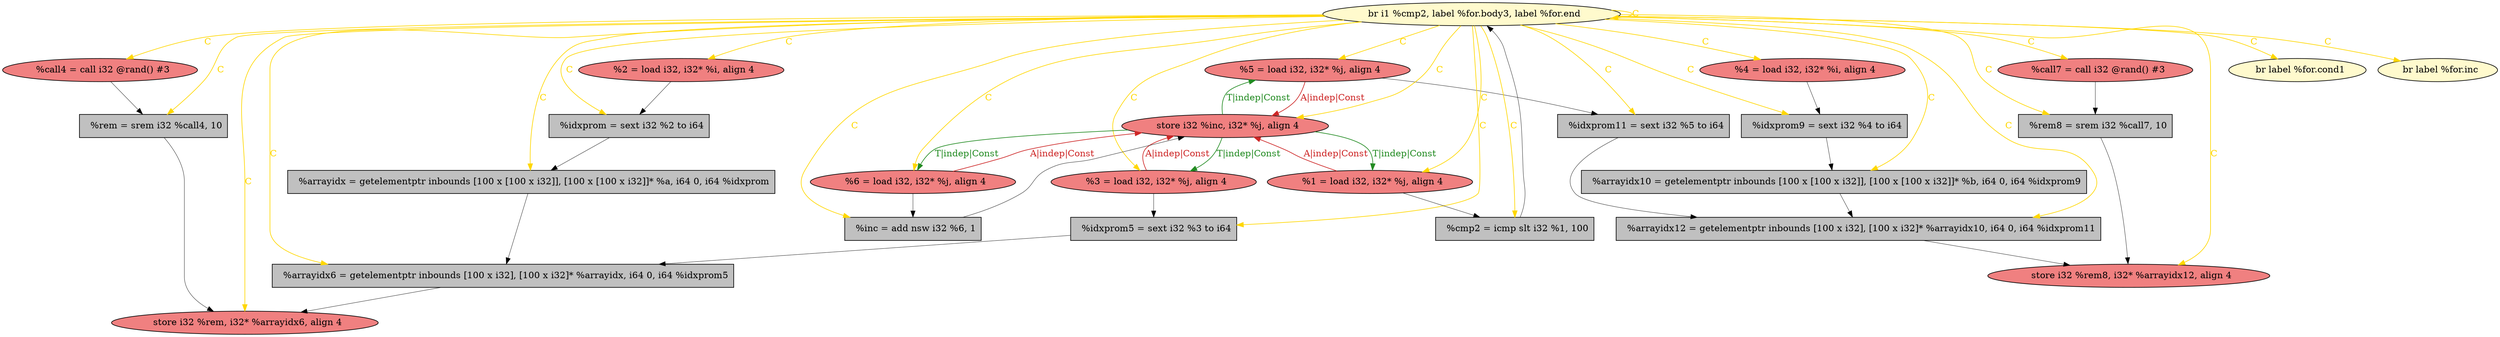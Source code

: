 
digraph G {


node1347 [fillcolor=grey,label="  %idxprom5 = sext i32 %3 to i64",shape=rectangle,style=filled ]
node1346 [fillcolor=lightcoral,label="  %2 = load i32, i32* %i, align 4",shape=ellipse,style=filled ]
node1344 [fillcolor=lightcoral,label="  %5 = load i32, i32* %j, align 4",shape=ellipse,style=filled ]
node1345 [fillcolor=grey,label="  %arrayidx10 = getelementptr inbounds [100 x [100 x i32]], [100 x [100 x i32]]* %b, i64 0, i64 %idxprom9",shape=rectangle,style=filled ]
node1343 [fillcolor=lightcoral,label="  %6 = load i32, i32* %j, align 4",shape=ellipse,style=filled ]
node1342 [fillcolor=grey,label="  %idxprom11 = sext i32 %5 to i64",shape=rectangle,style=filled ]
node1331 [fillcolor=grey,label="  %idxprom = sext i32 %2 to i64",shape=rectangle,style=filled ]
node1329 [fillcolor=lightcoral,label="  store i32 %rem, i32* %arrayidx6, align 4",shape=ellipse,style=filled ]
node1350 [fillcolor=lightcoral,label="  %call4 = call i32 @rand() #3",shape=ellipse,style=filled ]
node1349 [fillcolor=grey,label="  %arrayidx = getelementptr inbounds [100 x [100 x i32]], [100 x [100 x i32]]* %a, i64 0, i64 %idxprom",shape=rectangle,style=filled ]
node1328 [fillcolor=lightcoral,label="  %call7 = call i32 @rand() #3",shape=ellipse,style=filled ]
node1326 [fillcolor=grey,label="  %rem8 = srem i32 %call7, 10",shape=rectangle,style=filled ]
node1351 [fillcolor=grey,label="  %rem = srem i32 %call4, 10",shape=rectangle,style=filled ]
node1348 [fillcolor=lightcoral,label="  %4 = load i32, i32* %i, align 4",shape=ellipse,style=filled ]
node1332 [fillcolor=grey,label="  %cmp2 = icmp slt i32 %1, 100",shape=rectangle,style=filled ]
node1334 [fillcolor=lightcoral,label="  %3 = load i32, i32* %j, align 4",shape=ellipse,style=filled ]
node1333 [fillcolor=grey,label="  %idxprom9 = sext i32 %4 to i64",shape=rectangle,style=filled ]
node1327 [fillcolor=lemonchiffon,label="  br i1 %cmp2, label %for.body3, label %for.end",shape=ellipse,style=filled ]
node1330 [fillcolor=grey,label="  %arrayidx6 = getelementptr inbounds [100 x i32], [100 x i32]* %arrayidx, i64 0, i64 %idxprom5",shape=rectangle,style=filled ]
node1335 [fillcolor=lightcoral,label="  %1 = load i32, i32* %j, align 4",shape=ellipse,style=filled ]
node1336 [fillcolor=lightcoral,label="  store i32 %rem8, i32* %arrayidx12, align 4",shape=ellipse,style=filled ]
node1340 [fillcolor=grey,label="  %inc = add nsw i32 %6, 1",shape=rectangle,style=filled ]
node1337 [fillcolor=lemonchiffon,label="  br label %for.cond1",shape=ellipse,style=filled ]
node1339 [fillcolor=grey,label="  %arrayidx12 = getelementptr inbounds [100 x i32], [100 x i32]* %arrayidx10, i64 0, i64 %idxprom11",shape=rectangle,style=filled ]
node1338 [fillcolor=lemonchiffon,label="  br label %for.inc",shape=ellipse,style=filled ]
node1341 [fillcolor=lightcoral,label="  store i32 %inc, i32* %j, align 4",shape=ellipse,style=filled ]

node1327->node1335 [style=solid,color=gold,label="C",penwidth=1.0,fontcolor=gold ]
node1327->node1343 [style=solid,color=gold,label="C",penwidth=1.0,fontcolor=gold ]
node1344->node1341 [style=solid,color=firebrick3,label="A|indep|Const",penwidth=1.0,fontcolor=firebrick3 ]
node1327->node1347 [style=solid,color=gold,label="C",penwidth=1.0,fontcolor=gold ]
node1334->node1341 [style=solid,color=firebrick3,label="A|indep|Const",penwidth=1.0,fontcolor=firebrick3 ]
node1341->node1334 [style=solid,color=forestgreen,label="T|indep|Const",penwidth=1.0,fontcolor=forestgreen ]
node1341->node1344 [style=solid,color=forestgreen,label="T|indep|Const",penwidth=1.0,fontcolor=forestgreen ]
node1327->node1332 [style=solid,color=gold,label="C",penwidth=1.0,fontcolor=gold ]
node1335->node1332 [style=solid,color=black,label="",penwidth=0.5,fontcolor=black ]
node1327->node1345 [style=solid,color=gold,label="C",penwidth=1.0,fontcolor=gold ]
node1327->node1342 [style=solid,color=gold,label="C",penwidth=1.0,fontcolor=gold ]
node1331->node1349 [style=solid,color=black,label="",penwidth=0.5,fontcolor=black ]
node1327->node1334 [style=solid,color=gold,label="C",penwidth=1.0,fontcolor=gold ]
node1327->node1337 [style=solid,color=gold,label="C",penwidth=1.0,fontcolor=gold ]
node1327->node1329 [style=solid,color=gold,label="C",penwidth=1.0,fontcolor=gold ]
node1335->node1341 [style=solid,color=firebrick3,label="A|indep|Const",penwidth=1.0,fontcolor=firebrick3 ]
node1348->node1333 [style=solid,color=black,label="",penwidth=0.5,fontcolor=black ]
node1327->node1341 [style=solid,color=gold,label="C",penwidth=1.0,fontcolor=gold ]
node1327->node1344 [style=solid,color=gold,label="C",penwidth=1.0,fontcolor=gold ]
node1334->node1347 [style=solid,color=black,label="",penwidth=0.5,fontcolor=black ]
node1327->node1331 [style=solid,color=gold,label="C",penwidth=1.0,fontcolor=gold ]
node1327->node1349 [style=solid,color=gold,label="C",penwidth=1.0,fontcolor=gold ]
node1345->node1339 [style=solid,color=black,label="",penwidth=0.5,fontcolor=black ]
node1327->node1348 [style=solid,color=gold,label="C",penwidth=1.0,fontcolor=gold ]
node1326->node1336 [style=solid,color=black,label="",penwidth=0.5,fontcolor=black ]
node1349->node1330 [style=solid,color=black,label="",penwidth=0.5,fontcolor=black ]
node1327->node1336 [style=solid,color=gold,label="C",penwidth=1.0,fontcolor=gold ]
node1346->node1331 [style=solid,color=black,label="",penwidth=0.5,fontcolor=black ]
node1327->node1333 [style=solid,color=gold,label="C",penwidth=1.0,fontcolor=gold ]
node1327->node1339 [style=solid,color=gold,label="C",penwidth=1.0,fontcolor=gold ]
node1340->node1341 [style=solid,color=black,label="",penwidth=0.5,fontcolor=black ]
node1341->node1343 [style=solid,color=forestgreen,label="T|indep|Const",penwidth=1.0,fontcolor=forestgreen ]
node1327->node1351 [style=solid,color=gold,label="C",penwidth=1.0,fontcolor=gold ]
node1341->node1335 [style=solid,color=forestgreen,label="T|indep|Const",penwidth=1.0,fontcolor=forestgreen ]
node1327->node1338 [style=solid,color=gold,label="C",penwidth=1.0,fontcolor=gold ]
node1343->node1340 [style=solid,color=black,label="",penwidth=0.5,fontcolor=black ]
node1343->node1341 [style=solid,color=firebrick3,label="A|indep|Const",penwidth=1.0,fontcolor=firebrick3 ]
node1332->node1327 [style=solid,color=black,label="",penwidth=0.5,fontcolor=black ]
node1327->node1350 [style=solid,color=gold,label="C",penwidth=1.0,fontcolor=gold ]
node1327->node1327 [style=solid,color=gold,label="C",penwidth=1.0,fontcolor=gold ]
node1327->node1346 [style=solid,color=gold,label="C",penwidth=1.0,fontcolor=gold ]
node1351->node1329 [style=solid,color=black,label="",penwidth=0.5,fontcolor=black ]
node1328->node1326 [style=solid,color=black,label="",penwidth=0.5,fontcolor=black ]
node1333->node1345 [style=solid,color=black,label="",penwidth=0.5,fontcolor=black ]
node1344->node1342 [style=solid,color=black,label="",penwidth=0.5,fontcolor=black ]
node1327->node1328 [style=solid,color=gold,label="C",penwidth=1.0,fontcolor=gold ]
node1327->node1326 [style=solid,color=gold,label="C",penwidth=1.0,fontcolor=gold ]
node1350->node1351 [style=solid,color=black,label="",penwidth=0.5,fontcolor=black ]
node1342->node1339 [style=solid,color=black,label="",penwidth=0.5,fontcolor=black ]
node1347->node1330 [style=solid,color=black,label="",penwidth=0.5,fontcolor=black ]
node1339->node1336 [style=solid,color=black,label="",penwidth=0.5,fontcolor=black ]
node1330->node1329 [style=solid,color=black,label="",penwidth=0.5,fontcolor=black ]
node1327->node1340 [style=solid,color=gold,label="C",penwidth=1.0,fontcolor=gold ]
node1327->node1330 [style=solid,color=gold,label="C",penwidth=1.0,fontcolor=gold ]


}
